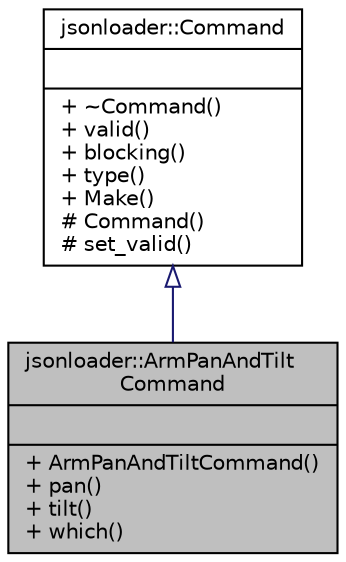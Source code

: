 digraph "jsonloader::ArmPanAndTiltCommand"
{
 // LATEX_PDF_SIZE
  edge [fontname="Helvetica",fontsize="10",labelfontname="Helvetica",labelfontsize="10"];
  node [fontname="Helvetica",fontsize="10",shape=record];
  Node1 [label="{jsonloader::ArmPanAndTilt\lCommand\n||+ ArmPanAndTiltCommand()\l+ pan()\l+ tilt()\l+ which()\l}",height=0.2,width=0.4,color="black", fillcolor="grey75", style="filled", fontcolor="black",tooltip=" "];
  Node2 -> Node1 [dir="back",color="midnightblue",fontsize="10",style="solid",arrowtail="onormal",fontname="Helvetica"];
  Node2 [label="{jsonloader::Command\n||+ ~Command()\l+ valid()\l+ blocking()\l+ type()\l+ Make()\l# Command()\l# set_valid()\l}",height=0.2,width=0.4,color="black", fillcolor="white", style="filled",URL="$classjsonloader_1_1Command.html",tooltip=" "];
}
